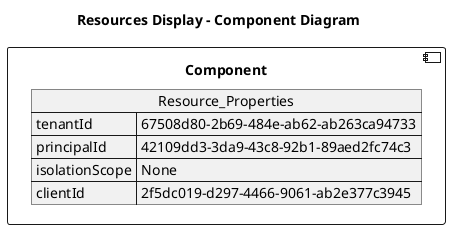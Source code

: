 @startuml

title Resources Display - Component Diagram

component Component {

json  Resource_Properties {
  "tenantId": "67508d80-2b69-484e-ab62-ab263ca94733",
  "principalId": "42109dd3-3da9-43c8-92b1-89aed2fc74c3",
  "isolationScope": "None",
  "clientId": "2f5dc019-d297-4466-9061-ab2e377c3945"
}
}
@enduml
